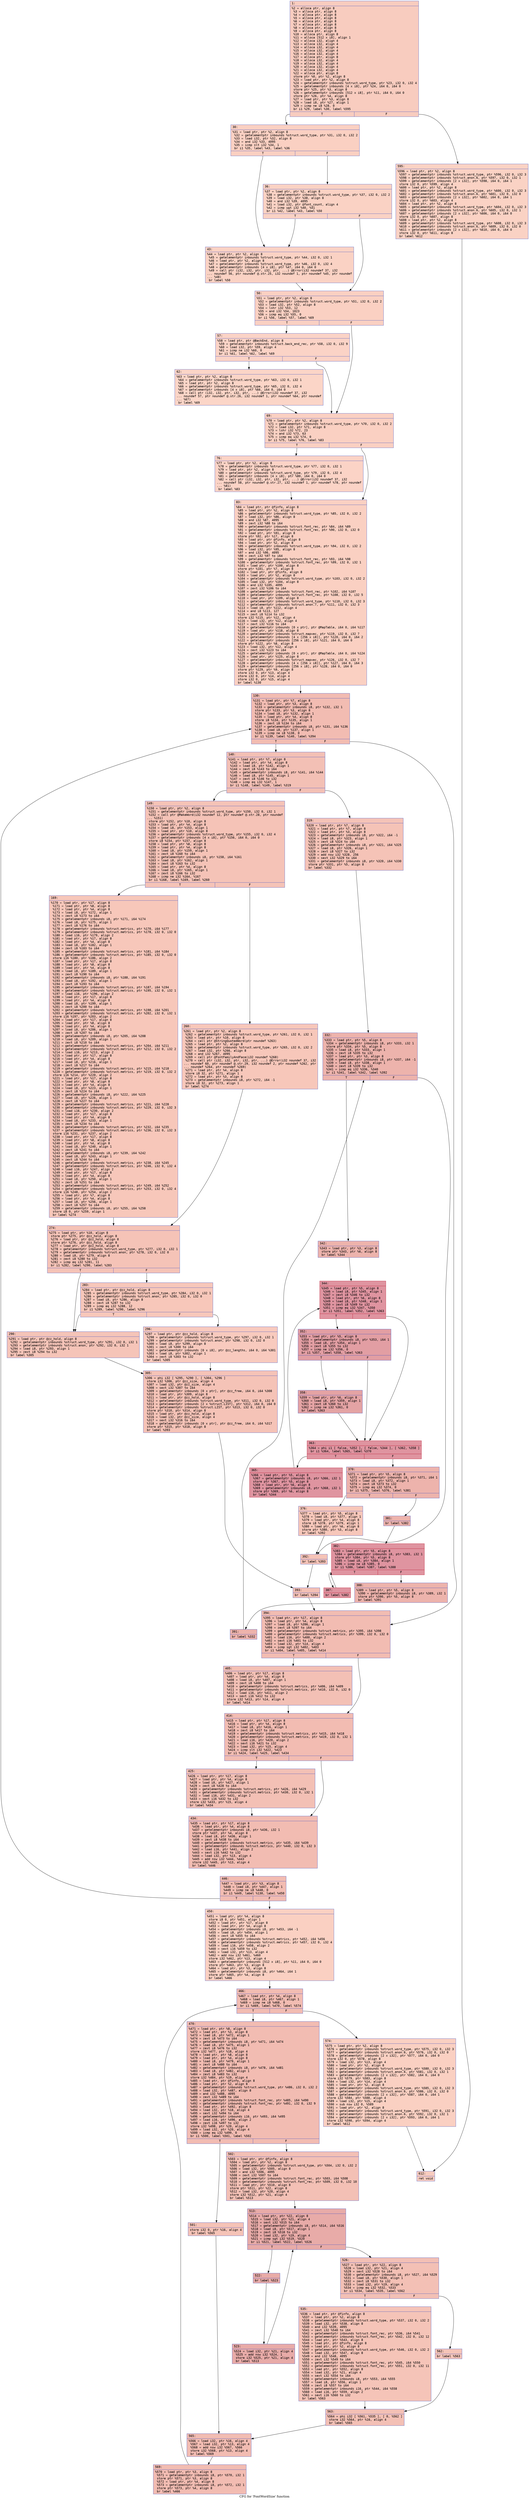 digraph "CFG for 'FontWordSize' function" {
	label="CFG for 'FontWordSize' function";

	Node0x60000051afd0 [shape=record,color="#3d50c3ff", style=filled, fillcolor="#f08b6e70" fontname="Courier",label="{1:\l|  %2 = alloca ptr, align 8\l  %3 = alloca ptr, align 8\l  %4 = alloca ptr, align 8\l  %5 = alloca ptr, align 8\l  %6 = alloca ptr, align 8\l  %7 = alloca ptr, align 8\l  %8 = alloca ptr, align 8\l  %9 = alloca ptr, align 8\l  %10 = alloca ptr, align 8\l  %11 = alloca [512 x i8], align 1\l  %12 = alloca i32, align 4\l  %13 = alloca i32, align 4\l  %14 = alloca i32, align 4\l  %15 = alloca i32, align 4\l  %16 = alloca i32, align 4\l  %17 = alloca ptr, align 8\l  %18 = alloca i32, align 4\l  %19 = alloca i32, align 4\l  %20 = alloca i32, align 4\l  %21 = alloca i32, align 4\l  %22 = alloca ptr, align 8\l  store ptr %0, ptr %2, align 8\l  %23 = load ptr, ptr %2, align 8\l  %24 = getelementptr inbounds %struct.word_type, ptr %23, i32 0, i32 4\l  %25 = getelementptr inbounds [4 x i8], ptr %24, i64 0, i64 0\l  store ptr %25, ptr %3, align 8\l  %26 = getelementptr inbounds [512 x i8], ptr %11, i64 0, i64 0\l  store ptr %26, ptr %4, align 8\l  %27 = load ptr, ptr %3, align 8\l  %28 = load i8, ptr %27, align 1\l  %29 = icmp ne i8 %28, 0\l  br i1 %29, label %30, label %595\l|{<s0>T|<s1>F}}"];
	Node0x60000051afd0:s0 -> Node0x60000051b8e0[tooltip="1 -> 30\nProbability 62.50%" ];
	Node0x60000051afd0:s1 -> Node0x600000514af0[tooltip="1 -> 595\nProbability 37.50%" ];
	Node0x60000051b8e0 [shape=record,color="#3d50c3ff", style=filled, fillcolor="#f3947570" fontname="Courier",label="{30:\l|  %31 = load ptr, ptr %2, align 8\l  %32 = getelementptr inbounds %struct.word_type, ptr %31, i32 0, i32 2\l  %33 = load i32, ptr %32, align 8\l  %34 = and i32 %33, 4095\l  %35 = icmp slt i32 %34, 1\l  br i1 %35, label %43, label %36\l|{<s0>T|<s1>F}}"];
	Node0x60000051b8e0:s0 -> Node0x60000051b980[tooltip="30 -> 43\nProbability 37.50%" ];
	Node0x60000051b8e0:s1 -> Node0x60000051b930[tooltip="30 -> 36\nProbability 62.50%" ];
	Node0x60000051b930 [shape=record,color="#3d50c3ff", style=filled, fillcolor="#f4987a70" fontname="Courier",label="{36:\l|  %37 = load ptr, ptr %2, align 8\l  %38 = getelementptr inbounds %struct.word_type, ptr %37, i32 0, i32 2\l  %39 = load i32, ptr %38, align 8\l  %40 = and i32 %39, 4095\l  %41 = load i32, ptr @font_count, align 4\l  %42 = icmp ugt i32 %40, %41\l  br i1 %42, label %43, label %50\l|{<s0>T|<s1>F}}"];
	Node0x60000051b930:s0 -> Node0x60000051b980[tooltip="36 -> 43\nProbability 50.00%" ];
	Node0x60000051b930:s1 -> Node0x60000051b9d0[tooltip="36 -> 50\nProbability 50.00%" ];
	Node0x60000051b980 [shape=record,color="#3d50c3ff", style=filled, fillcolor="#f4987a70" fontname="Courier",label="{43:\l|  %44 = load ptr, ptr %2, align 8\l  %45 = getelementptr inbounds %struct.word_type, ptr %44, i32 0, i32 1\l  %46 = load ptr, ptr %2, align 8\l  %47 = getelementptr inbounds %struct.word_type, ptr %46, i32 0, i32 4\l  %48 = getelementptr inbounds [4 x i8], ptr %47, i64 0, i64 0\l  %49 = call ptr (i32, i32, ptr, i32, ptr, ...) @Error(i32 noundef 37, i32\l... noundef 56, ptr noundef @.str.25, i32 noundef 1, ptr noundef %45, ptr noundef\l... %48)\l  br label %50\l}"];
	Node0x60000051b980 -> Node0x60000051b9d0[tooltip="43 -> 50\nProbability 100.00%" ];
	Node0x60000051b9d0 [shape=record,color="#3d50c3ff", style=filled, fillcolor="#f3947570" fontname="Courier",label="{50:\l|  %51 = load ptr, ptr %2, align 8\l  %52 = getelementptr inbounds %struct.word_type, ptr %51, i32 0, i32 2\l  %53 = load i32, ptr %52, align 8\l  %54 = lshr i32 %53, 12\l  %55 = and i32 %54, 1023\l  %56 = icmp eq i32 %55, 0\l  br i1 %56, label %57, label %69\l|{<s0>T|<s1>F}}"];
	Node0x60000051b9d0:s0 -> Node0x60000051ba20[tooltip="50 -> 57\nProbability 37.50%" ];
	Node0x60000051b9d0:s1 -> Node0x60000051bac0[tooltip="50 -> 69\nProbability 62.50%" ];
	Node0x60000051ba20 [shape=record,color="#3d50c3ff", style=filled, fillcolor="#f59c7d70" fontname="Courier",label="{57:\l|  %58 = load ptr, ptr @BackEnd, align 8\l  %59 = getelementptr inbounds %struct.back_end_rec, ptr %58, i32 0, i32 9\l  %60 = load i32, ptr %59, align 4\l  %61 = icmp ne i32 %60, 0\l  br i1 %61, label %62, label %69\l|{<s0>T|<s1>F}}"];
	Node0x60000051ba20:s0 -> Node0x60000051ba70[tooltip="57 -> 62\nProbability 62.50%" ];
	Node0x60000051ba20:s1 -> Node0x60000051bac0[tooltip="57 -> 69\nProbability 37.50%" ];
	Node0x60000051ba70 [shape=record,color="#3d50c3ff", style=filled, fillcolor="#f5a08170" fontname="Courier",label="{62:\l|  %63 = load ptr, ptr %2, align 8\l  %64 = getelementptr inbounds %struct.word_type, ptr %63, i32 0, i32 1\l  %65 = load ptr, ptr %2, align 8\l  %66 = getelementptr inbounds %struct.word_type, ptr %65, i32 0, i32 4\l  %67 = getelementptr inbounds [4 x i8], ptr %66, i64 0, i64 0\l  %68 = call ptr (i32, i32, ptr, i32, ptr, ...) @Error(i32 noundef 37, i32\l... noundef 57, ptr noundef @.str.26, i32 noundef 1, ptr noundef %64, ptr noundef\l... %67)\l  br label %69\l}"];
	Node0x60000051ba70 -> Node0x60000051bac0[tooltip="62 -> 69\nProbability 100.00%" ];
	Node0x60000051bac0 [shape=record,color="#3d50c3ff", style=filled, fillcolor="#f3947570" fontname="Courier",label="{69:\l|  %70 = load ptr, ptr %2, align 8\l  %71 = getelementptr inbounds %struct.word_type, ptr %70, i32 0, i32 2\l  %72 = load i32, ptr %71, align 8\l  %73 = lshr i32 %72, 23\l  %74 = and i32 %73, 63\l  %75 = icmp eq i32 %74, 0\l  br i1 %75, label %76, label %83\l|{<s0>T|<s1>F}}"];
	Node0x60000051bac0:s0 -> Node0x60000051bb10[tooltip="69 -> 76\nProbability 37.50%" ];
	Node0x60000051bac0:s1 -> Node0x60000051bb60[tooltip="69 -> 83\nProbability 62.50%" ];
	Node0x60000051bb10 [shape=record,color="#3d50c3ff", style=filled, fillcolor="#f59c7d70" fontname="Courier",label="{76:\l|  %77 = load ptr, ptr %2, align 8\l  %78 = getelementptr inbounds %struct.word_type, ptr %77, i32 0, i32 1\l  %79 = load ptr, ptr %2, align 8\l  %80 = getelementptr inbounds %struct.word_type, ptr %79, i32 0, i32 4\l  %81 = getelementptr inbounds [4 x i8], ptr %80, i64 0, i64 0\l  %82 = call ptr (i32, i32, ptr, i32, ptr, ...) @Error(i32 noundef 37, i32\l... noundef 58, ptr noundef @.str.27, i32 noundef 1, ptr noundef %78, ptr noundef\l... %81)\l  br label %83\l}"];
	Node0x60000051bb10 -> Node0x60000051bb60[tooltip="76 -> 83\nProbability 100.00%" ];
	Node0x60000051bb60 [shape=record,color="#3d50c3ff", style=filled, fillcolor="#f3947570" fontname="Courier",label="{83:\l|  %84 = load ptr, ptr @finfo, align 8\l  %85 = load ptr, ptr %2, align 8\l  %86 = getelementptr inbounds %struct.word_type, ptr %85, i32 0, i32 2\l  %87 = load i32, ptr %86, align 8\l  %88 = and i32 %87, 4095\l  %89 = zext i32 %88 to i64\l  %90 = getelementptr inbounds %struct.font_rec, ptr %84, i64 %89\l  %91 = getelementptr inbounds %struct.font_rec, ptr %90, i32 0, i32 0\l  %92 = load ptr, ptr %91, align 8\l  store ptr %92, ptr %17, align 8\l  %93 = load ptr, ptr @finfo, align 8\l  %94 = load ptr, ptr %2, align 8\l  %95 = getelementptr inbounds %struct.word_type, ptr %94, i32 0, i32 2\l  %96 = load i32, ptr %95, align 8\l  %97 = and i32 %96, 4095\l  %98 = zext i32 %97 to i64\l  %99 = getelementptr inbounds %struct.font_rec, ptr %93, i64 %98\l  %100 = getelementptr inbounds %struct.font_rec, ptr %99, i32 0, i32 1\l  %101 = load ptr, ptr %100, align 8\l  store ptr %101, ptr %7, align 8\l  %102 = load ptr, ptr @finfo, align 8\l  %103 = load ptr, ptr %2, align 8\l  %104 = getelementptr inbounds %struct.word_type, ptr %103, i32 0, i32 2\l  %105 = load i32, ptr %104, align 8\l  %106 = and i32 %105, 4095\l  %107 = zext i32 %106 to i64\l  %108 = getelementptr inbounds %struct.font_rec, ptr %102, i64 %107\l  %109 = getelementptr inbounds %struct.font_rec, ptr %108, i32 0, i32 5\l  %110 = load ptr, ptr %109, align 8\l  %111 = getelementptr inbounds %struct.word_type, ptr %110, i32 0, i32 3\l  %112 = getelementptr inbounds %struct.anon.7, ptr %111, i32 0, i32 3\l  %113 = load i8, ptr %112, align 4\l  %114 = and i8 %113, 127\l  %115 = zext i8 %114 to i32\l  store i32 %115, ptr %12, align 4\l  %116 = load i32, ptr %12, align 4\l  %117 = zext i32 %116 to i64\l  %118 = getelementptr inbounds [0 x ptr], ptr @MapTable, i64 0, i64 %117\l  %119 = load ptr, ptr %118, align 8\l  %120 = getelementptr inbounds %struct.mapvec, ptr %119, i32 0, i32 7\l  %121 = getelementptr inbounds [4 x [256 x i8]], ptr %120, i64 0, i64 2\l  %122 = getelementptr inbounds [256 x i8], ptr %121, i64 0, i64 0\l  store ptr %122, ptr %8, align 8\l  %123 = load i32, ptr %12, align 4\l  %124 = zext i32 %123 to i64\l  %125 = getelementptr inbounds [0 x ptr], ptr @MapTable, i64 0, i64 %124\l  %126 = load ptr, ptr %125, align 8\l  %127 = getelementptr inbounds %struct.mapvec, ptr %126, i32 0, i32 7\l  %128 = getelementptr inbounds [4 x [256 x i8]], ptr %127, i64 0, i64 3\l  %129 = getelementptr inbounds [256 x i8], ptr %128, i64 0, i64 0\l  store ptr %129, ptr %9, align 8\l  store i32 0, ptr %13, align 4\l  store i32 0, ptr %14, align 4\l  store i32 0, ptr %15, align 4\l  br label %130\l}"];
	Node0x60000051bb60 -> Node0x60000051bbb0[tooltip="83 -> 130\nProbability 100.00%" ];
	Node0x60000051bbb0 [shape=record,color="#3d50c3ff", style=filled, fillcolor="#e1675170" fontname="Courier",label="{130:\l|  %131 = load ptr, ptr %7, align 8\l  %132 = load ptr, ptr %3, align 8\l  %133 = getelementptr inbounds i8, ptr %132, i32 1\l  store ptr %133, ptr %3, align 8\l  %134 = load i8, ptr %132, align 1\l  %135 = load ptr, ptr %4, align 8\l  store i8 %134, ptr %135, align 1\l  %136 = zext i8 %134 to i64\l  %137 = getelementptr inbounds i8, ptr %131, i64 %136\l  %138 = load i8, ptr %137, align 1\l  %139 = icmp ne i8 %138, 0\l  br i1 %139, label %140, label %394\l|{<s0>T|<s1>F}}"];
	Node0x60000051bbb0:s0 -> Node0x60000051bc00[tooltip="130 -> 140\nProbability 62.50%" ];
	Node0x60000051bbb0:s1 -> Node0x600000514460[tooltip="130 -> 394\nProbability 37.50%" ];
	Node0x60000051bc00 [shape=record,color="#3d50c3ff", style=filled, fillcolor="#e5705870" fontname="Courier",label="{140:\l|  %141 = load ptr, ptr %7, align 8\l  %142 = load ptr, ptr %4, align 8\l  %143 = load i8, ptr %142, align 1\l  %144 = zext i8 %143 to i64\l  %145 = getelementptr inbounds i8, ptr %141, i64 %144\l  %146 = load i8, ptr %145, align 1\l  %147 = zext i8 %146 to i32\l  %148 = icmp eq i32 %147, 1\l  br i1 %148, label %149, label %319\l|{<s0>T|<s1>F}}"];
	Node0x60000051bc00:s0 -> Node0x60000051bc50[tooltip="140 -> 149\nProbability 50.00%" ];
	Node0x60000051bc00:s1 -> Node0x60000051bed0[tooltip="140 -> 319\nProbability 50.00%" ];
	Node0x60000051bc50 [shape=record,color="#3d50c3ff", style=filled, fillcolor="#e8765c70" fontname="Courier",label="{149:\l|  %150 = load ptr, ptr %2, align 8\l  %151 = getelementptr inbounds %struct.word_type, ptr %150, i32 0, i32 1\l  %152 = call ptr @MakeWord(i32 noundef 12, ptr noundef @.str.28, ptr noundef\l... %151)\l  store ptr %152, ptr %10, align 8\l  %153 = load ptr, ptr %4, align 8\l  %154 = load i8, ptr %153, align 1\l  %155 = load ptr, ptr %10, align 8\l  %156 = getelementptr inbounds %struct.word_type, ptr %155, i32 0, i32 4\l  %157 = getelementptr inbounds [4 x i8], ptr %156, i64 0, i64 0\l  store i8 %154, ptr %157, align 8\l  %158 = load ptr, ptr %8, align 8\l  %159 = load ptr, ptr %4, align 8\l  %160 = load i8, ptr %159, align 1\l  %161 = zext i8 %160 to i64\l  %162 = getelementptr inbounds i8, ptr %158, i64 %161\l  %163 = load i8, ptr %162, align 1\l  %164 = zext i8 %163 to i32\l  %165 = load ptr, ptr %4, align 8\l  %166 = load i8, ptr %165, align 1\l  %167 = zext i8 %166 to i32\l  %168 = icmp ne i32 %164, %167\l  br i1 %168, label %169, label %260\l|{<s0>T|<s1>F}}"];
	Node0x60000051bc50:s0 -> Node0x60000051bca0[tooltip="149 -> 169\nProbability 50.00%" ];
	Node0x60000051bc50:s1 -> Node0x60000051bcf0[tooltip="149 -> 260\nProbability 50.00%" ];
	Node0x60000051bca0 [shape=record,color="#3d50c3ff", style=filled, fillcolor="#ec7f6370" fontname="Courier",label="{169:\l|  %170 = load ptr, ptr %17, align 8\l  %171 = load ptr, ptr %8, align 8\l  %172 = load ptr, ptr %4, align 8\l  %173 = load i8, ptr %172, align 1\l  %174 = zext i8 %173 to i64\l  %175 = getelementptr inbounds i8, ptr %171, i64 %174\l  %176 = load i8, ptr %175, align 1\l  %177 = zext i8 %176 to i64\l  %178 = getelementptr inbounds %struct.metrics, ptr %170, i64 %177\l  %179 = getelementptr inbounds %struct.metrics, ptr %178, i32 0, i32 0\l  %180 = load i16, ptr %179, align 2\l  %181 = load ptr, ptr %17, align 8\l  %182 = load ptr, ptr %4, align 8\l  %183 = load i8, ptr %182, align 1\l  %184 = zext i8 %183 to i64\l  %185 = getelementptr inbounds %struct.metrics, ptr %181, i64 %184\l  %186 = getelementptr inbounds %struct.metrics, ptr %185, i32 0, i32 0\l  store i16 %180, ptr %186, align 2\l  %187 = load ptr, ptr %17, align 8\l  %188 = load ptr, ptr %8, align 8\l  %189 = load ptr, ptr %4, align 8\l  %190 = load i8, ptr %189, align 1\l  %191 = zext i8 %190 to i64\l  %192 = getelementptr inbounds i8, ptr %188, i64 %191\l  %193 = load i8, ptr %192, align 1\l  %194 = zext i8 %193 to i64\l  %195 = getelementptr inbounds %struct.metrics, ptr %187, i64 %194\l  %196 = getelementptr inbounds %struct.metrics, ptr %195, i32 0, i32 1\l  %197 = load i16, ptr %196, align 2\l  %198 = load ptr, ptr %17, align 8\l  %199 = load ptr, ptr %4, align 8\l  %200 = load i8, ptr %199, align 1\l  %201 = zext i8 %200 to i64\l  %202 = getelementptr inbounds %struct.metrics, ptr %198, i64 %201\l  %203 = getelementptr inbounds %struct.metrics, ptr %202, i32 0, i32 1\l  store i16 %197, ptr %203, align 2\l  %204 = load ptr, ptr %17, align 8\l  %205 = load ptr, ptr %8, align 8\l  %206 = load ptr, ptr %4, align 8\l  %207 = load i8, ptr %206, align 1\l  %208 = zext i8 %207 to i64\l  %209 = getelementptr inbounds i8, ptr %205, i64 %208\l  %210 = load i8, ptr %209, align 1\l  %211 = zext i8 %210 to i64\l  %212 = getelementptr inbounds %struct.metrics, ptr %204, i64 %211\l  %213 = getelementptr inbounds %struct.metrics, ptr %212, i32 0, i32 2\l  %214 = load i16, ptr %213, align 2\l  %215 = load ptr, ptr %17, align 8\l  %216 = load ptr, ptr %4, align 8\l  %217 = load i8, ptr %216, align 1\l  %218 = zext i8 %217 to i64\l  %219 = getelementptr inbounds %struct.metrics, ptr %215, i64 %218\l  %220 = getelementptr inbounds %struct.metrics, ptr %219, i32 0, i32 2\l  store i16 %214, ptr %220, align 2\l  %221 = load ptr, ptr %17, align 8\l  %222 = load ptr, ptr %8, align 8\l  %223 = load ptr, ptr %4, align 8\l  %224 = load i8, ptr %223, align 1\l  %225 = zext i8 %224 to i64\l  %226 = getelementptr inbounds i8, ptr %222, i64 %225\l  %227 = load i8, ptr %226, align 1\l  %228 = zext i8 %227 to i64\l  %229 = getelementptr inbounds %struct.metrics, ptr %221, i64 %228\l  %230 = getelementptr inbounds %struct.metrics, ptr %229, i32 0, i32 3\l  %231 = load i16, ptr %230, align 2\l  %232 = load ptr, ptr %17, align 8\l  %233 = load ptr, ptr %4, align 8\l  %234 = load i8, ptr %233, align 1\l  %235 = zext i8 %234 to i64\l  %236 = getelementptr inbounds %struct.metrics, ptr %232, i64 %235\l  %237 = getelementptr inbounds %struct.metrics, ptr %236, i32 0, i32 3\l  store i16 %231, ptr %237, align 2\l  %238 = load ptr, ptr %17, align 8\l  %239 = load ptr, ptr %8, align 8\l  %240 = load ptr, ptr %4, align 8\l  %241 = load i8, ptr %240, align 1\l  %242 = zext i8 %241 to i64\l  %243 = getelementptr inbounds i8, ptr %239, i64 %242\l  %244 = load i8, ptr %243, align 1\l  %245 = zext i8 %244 to i64\l  %246 = getelementptr inbounds %struct.metrics, ptr %238, i64 %245\l  %247 = getelementptr inbounds %struct.metrics, ptr %246, i32 0, i32 4\l  %248 = load i16, ptr %247, align 2\l  %249 = load ptr, ptr %17, align 8\l  %250 = load ptr, ptr %4, align 8\l  %251 = load i8, ptr %250, align 1\l  %252 = zext i8 %251 to i64\l  %253 = getelementptr inbounds %struct.metrics, ptr %249, i64 %252\l  %254 = getelementptr inbounds %struct.metrics, ptr %253, i32 0, i32 4\l  store i16 %248, ptr %254, align 2\l  %255 = load ptr, ptr %7, align 8\l  %256 = load ptr, ptr %4, align 8\l  %257 = load i8, ptr %256, align 1\l  %258 = zext i8 %257 to i64\l  %259 = getelementptr inbounds i8, ptr %255, i64 %258\l  store i8 0, ptr %259, align 1\l  br label %274\l}"];
	Node0x60000051bca0 -> Node0x60000051bd40[tooltip="169 -> 274\nProbability 100.00%" ];
	Node0x60000051bcf0 [shape=record,color="#3d50c3ff", style=filled, fillcolor="#ec7f6370" fontname="Courier",label="{260:\l|  %261 = load ptr, ptr %2, align 8\l  %262 = getelementptr inbounds %struct.word_type, ptr %261, i32 0, i32 1\l  %263 = load ptr, ptr %10, align 8\l  %264 = call ptr @StringQuotedWord(ptr noundef %263)\l  %265 = load ptr, ptr %2, align 8\l  %266 = getelementptr inbounds %struct.word_type, ptr %265, i32 0, i32 2\l  %267 = load i32, ptr %266, align 8\l  %268 = and i32 %267, 4095\l  %269 = call ptr @FontFamilyAndFace(i32 noundef %268)\l  %270 = call ptr (i32, i32, ptr, i32, ptr, ...) @Error(i32 noundef 37, i32\l... noundef 60, ptr noundef @.str.29, i32 noundef 2, ptr noundef %262, ptr\l... noundef %264, ptr noundef %269)\l  %271 = load ptr, ptr %4, align 8\l  store i8 32, ptr %271, align 1\l  %272 = load ptr, ptr %3, align 8\l  %273 = getelementptr inbounds i8, ptr %272, i64 -1\l  store i8 32, ptr %273, align 1\l  br label %274\l}"];
	Node0x60000051bcf0 -> Node0x60000051bd40[tooltip="260 -> 274\nProbability 100.00%" ];
	Node0x60000051bd40 [shape=record,color="#3d50c3ff", style=filled, fillcolor="#e8765c70" fontname="Courier",label="{274:\l|  %275 = load ptr, ptr %10, align 8\l  store ptr %275, ptr @zz_hold, align 8\l  %276 = load ptr, ptr @zz_hold, align 8\l  store ptr %276, ptr @zz_hold, align 8\l  %277 = load ptr, ptr @zz_hold, align 8\l  %278 = getelementptr inbounds %struct.word_type, ptr %277, i32 0, i32 1\l  %279 = getelementptr inbounds %struct.anon, ptr %278, i32 0, i32 0\l  %280 = load i8, ptr %279, align 8\l  %281 = zext i8 %280 to i32\l  %282 = icmp eq i32 %281, 11\l  br i1 %282, label %290, label %283\l|{<s0>T|<s1>F}}"];
	Node0x60000051bd40:s0 -> Node0x60000051bde0[tooltip="274 -> 290\nProbability 50.00%" ];
	Node0x60000051bd40:s1 -> Node0x60000051bd90[tooltip="274 -> 283\nProbability 50.00%" ];
	Node0x60000051bd90 [shape=record,color="#3d50c3ff", style=filled, fillcolor="#ec7f6370" fontname="Courier",label="{283:\l|  %284 = load ptr, ptr @zz_hold, align 8\l  %285 = getelementptr inbounds %struct.word_type, ptr %284, i32 0, i32 1\l  %286 = getelementptr inbounds %struct.anon, ptr %285, i32 0, i32 0\l  %287 = load i8, ptr %286, align 8\l  %288 = zext i8 %287 to i32\l  %289 = icmp eq i32 %288, 12\l  br i1 %289, label %290, label %296\l|{<s0>T|<s1>F}}"];
	Node0x60000051bd90:s0 -> Node0x60000051bde0[tooltip="283 -> 290\nProbability 50.00%" ];
	Node0x60000051bd90:s1 -> Node0x60000051be30[tooltip="283 -> 296\nProbability 50.00%" ];
	Node0x60000051bde0 [shape=record,color="#3d50c3ff", style=filled, fillcolor="#e97a5f70" fontname="Courier",label="{290:\l|  %291 = load ptr, ptr @zz_hold, align 8\l  %292 = getelementptr inbounds %struct.word_type, ptr %291, i32 0, i32 1\l  %293 = getelementptr inbounds %struct.anon, ptr %292, i32 0, i32 1\l  %294 = load i8, ptr %293, align 1\l  %295 = zext i8 %294 to i32\l  br label %305\l}"];
	Node0x60000051bde0 -> Node0x60000051be80[tooltip="290 -> 305\nProbability 100.00%" ];
	Node0x60000051be30 [shape=record,color="#3d50c3ff", style=filled, fillcolor="#ef886b70" fontname="Courier",label="{296:\l|  %297 = load ptr, ptr @zz_hold, align 8\l  %298 = getelementptr inbounds %struct.word_type, ptr %297, i32 0, i32 1\l  %299 = getelementptr inbounds %struct.anon, ptr %298, i32 0, i32 0\l  %300 = load i8, ptr %299, align 8\l  %301 = zext i8 %300 to i64\l  %302 = getelementptr inbounds [0 x i8], ptr @zz_lengths, i64 0, i64 %301\l  %303 = load i8, ptr %302, align 1\l  %304 = zext i8 %303 to i32\l  br label %305\l}"];
	Node0x60000051be30 -> Node0x60000051be80[tooltip="296 -> 305\nProbability 100.00%" ];
	Node0x60000051be80 [shape=record,color="#3d50c3ff", style=filled, fillcolor="#e8765c70" fontname="Courier",label="{305:\l|  %306 = phi i32 [ %295, %290 ], [ %304, %296 ]\l  store i32 %306, ptr @zz_size, align 4\l  %307 = load i32, ptr @zz_size, align 4\l  %308 = sext i32 %307 to i64\l  %309 = getelementptr inbounds [0 x ptr], ptr @zz_free, i64 0, i64 %308\l  %310 = load ptr, ptr %309, align 8\l  %311 = load ptr, ptr @zz_hold, align 8\l  %312 = getelementptr inbounds %struct.word_type, ptr %311, i32 0, i32 0\l  %313 = getelementptr inbounds [2 x %struct.LIST], ptr %312, i64 0, i64 0\l  %314 = getelementptr inbounds %struct.LIST, ptr %313, i32 0, i32 0\l  store ptr %310, ptr %314, align 8\l  %315 = load ptr, ptr @zz_hold, align 8\l  %316 = load i32, ptr @zz_size, align 4\l  %317 = sext i32 %316 to i64\l  %318 = getelementptr inbounds [0 x ptr], ptr @zz_free, i64 0, i64 %317\l  store ptr %315, ptr %318, align 8\l  br label %393\l}"];
	Node0x60000051be80 -> Node0x600000514410[tooltip="305 -> 393\nProbability 100.00%" ];
	Node0x60000051bed0 [shape=record,color="#3d50c3ff", style=filled, fillcolor="#e8765c70" fontname="Courier",label="{319:\l|  %320 = load ptr, ptr %7, align 8\l  %321 = load ptr, ptr %7, align 8\l  %322 = load ptr, ptr %3, align 8\l  %323 = getelementptr inbounds i8, ptr %322, i64 -1\l  %324 = load i8, ptr %323, align 1\l  %325 = zext i8 %324 to i64\l  %326 = getelementptr inbounds i8, ptr %321, i64 %325\l  %327 = load i8, ptr %326, align 1\l  %328 = zext i8 %327 to i32\l  %329 = add nsw i32 %328, 256\l  %330 = sext i32 %329 to i64\l  %331 = getelementptr inbounds i8, ptr %320, i64 %330\l  store ptr %331, ptr %5, align 8\l  br label %332\l}"];
	Node0x60000051bed0 -> Node0x60000051bf20[tooltip="319 -> 332\nProbability 100.00%" ];
	Node0x60000051bf20 [shape=record,color="#3d50c3ff", style=filled, fillcolor="#d6524470" fontname="Courier",label="{332:\l|  %333 = load ptr, ptr %5, align 8\l  %334 = getelementptr inbounds i8, ptr %333, i32 1\l  store ptr %334, ptr %5, align 8\l  %335 = load i8, ptr %333, align 1\l  %336 = zext i8 %335 to i32\l  %337 = load ptr, ptr %3, align 8\l  %338 = getelementptr inbounds i8, ptr %337, i64 -1\l  %339 = load i8, ptr %338, align 1\l  %340 = zext i8 %339 to i32\l  %341 = icmp eq i32 %336, %340\l  br i1 %341, label %342, label %392\l|{<s0>T|<s1>F}}"];
	Node0x60000051bf20:s0 -> Node0x60000051bf70[tooltip="332 -> 342\nProbability 96.88%" ];
	Node0x60000051bf20:s1 -> Node0x6000005143c0[tooltip="332 -> 392\nProbability 3.12%" ];
	Node0x60000051bf70 [shape=record,color="#3d50c3ff", style=filled, fillcolor="#d6524470" fontname="Courier",label="{342:\l|  %343 = load ptr, ptr %3, align 8\l  store ptr %343, ptr %6, align 8\l  br label %344\l}"];
	Node0x60000051bf70 -> Node0x600000514000[tooltip="342 -> 344\nProbability 100.00%" ];
	Node0x600000514000 [shape=record,color="#b70d28ff", style=filled, fillcolor="#b70d2870" fontname="Courier",label="{344:\l|  %345 = load ptr, ptr %5, align 8\l  %346 = load i8, ptr %345, align 1\l  %347 = zext i8 %346 to i32\l  %348 = load ptr, ptr %6, align 8\l  %349 = load i8, ptr %348, align 1\l  %350 = zext i8 %349 to i32\l  %351 = icmp eq i32 %347, %350\l  br i1 %351, label %352, label %363\l|{<s0>T|<s1>F}}"];
	Node0x600000514000:s0 -> Node0x600000514050[tooltip="344 -> 352\nProbability 50.00%" ];
	Node0x600000514000:s1 -> Node0x6000005140f0[tooltip="344 -> 363\nProbability 50.00%" ];
	Node0x600000514050 [shape=record,color="#3d50c3ff", style=filled, fillcolor="#be242e70" fontname="Courier",label="{352:\l|  %353 = load ptr, ptr %5, align 8\l  %354 = getelementptr inbounds i8, ptr %353, i64 1\l  %355 = load i8, ptr %354, align 1\l  %356 = zext i8 %355 to i32\l  %357 = icmp ne i32 %356, 0\l  br i1 %357, label %358, label %363\l|{<s0>T|<s1>F}}"];
	Node0x600000514050:s0 -> Node0x6000005140a0[tooltip="352 -> 358\nProbability 62.50%" ];
	Node0x600000514050:s1 -> Node0x6000005140f0[tooltip="352 -> 363\nProbability 37.50%" ];
	Node0x6000005140a0 [shape=record,color="#3d50c3ff", style=filled, fillcolor="#c32e3170" fontname="Courier",label="{358:\l|  %359 = load ptr, ptr %6, align 8\l  %360 = load i8, ptr %359, align 1\l  %361 = zext i8 %360 to i32\l  %362 = icmp ne i32 %361, 0\l  br label %363\l}"];
	Node0x6000005140a0 -> Node0x6000005140f0[tooltip="358 -> 363\nProbability 100.00%" ];
	Node0x6000005140f0 [shape=record,color="#b70d28ff", style=filled, fillcolor="#b70d2870" fontname="Courier",label="{363:\l|  %364 = phi i1 [ false, %352 ], [ false, %344 ], [ %362, %358 ]\l  br i1 %364, label %365, label %370\l|{<s0>T|<s1>F}}"];
	Node0x6000005140f0:s0 -> Node0x600000514140[tooltip="363 -> 365\nProbability 96.88%" ];
	Node0x6000005140f0:s1 -> Node0x600000514190[tooltip="363 -> 370\nProbability 3.12%" ];
	Node0x600000514140 [shape=record,color="#b70d28ff", style=filled, fillcolor="#b70d2870" fontname="Courier",label="{365:\l|  %366 = load ptr, ptr %5, align 8\l  %367 = getelementptr inbounds i8, ptr %366, i32 1\l  store ptr %367, ptr %5, align 8\l  %368 = load ptr, ptr %6, align 8\l  %369 = getelementptr inbounds i8, ptr %368, i32 1\l  store ptr %369, ptr %6, align 8\l  br label %344\l}"];
	Node0x600000514140 -> Node0x600000514000[tooltip="365 -> 344\nProbability 100.00%" ];
	Node0x600000514190 [shape=record,color="#3d50c3ff", style=filled, fillcolor="#d6524470" fontname="Courier",label="{370:\l|  %371 = load ptr, ptr %5, align 8\l  %372 = getelementptr inbounds i8, ptr %371, i64 1\l  %373 = load i8, ptr %372, align 1\l  %374 = zext i8 %373 to i32\l  %375 = icmp eq i32 %374, 0\l  br i1 %375, label %376, label %381\l|{<s0>T|<s1>F}}"];
	Node0x600000514190:s0 -> Node0x6000005141e0[tooltip="370 -> 376\nProbability 3.12%" ];
	Node0x600000514190:s1 -> Node0x600000514230[tooltip="370 -> 381\nProbability 96.88%" ];
	Node0x6000005141e0 [shape=record,color="#3d50c3ff", style=filled, fillcolor="#ec7f6370" fontname="Courier",label="{376:\l|  %377 = load ptr, ptr %5, align 8\l  %378 = load i8, ptr %377, align 1\l  %379 = load ptr, ptr %4, align 8\l  store i8 %378, ptr %379, align 1\l  %380 = load ptr, ptr %6, align 8\l  store ptr %380, ptr %3, align 8\l  br label %392\l}"];
	Node0x6000005141e0 -> Node0x6000005143c0[tooltip="376 -> 392\nProbability 100.00%" ];
	Node0x600000514230 [shape=record,color="#3d50c3ff", style=filled, fillcolor="#d6524470" fontname="Courier",label="{381:\l|  br label %382\l}"];
	Node0x600000514230 -> Node0x600000514280[tooltip="381 -> 382\nProbability 100.00%" ];
	Node0x600000514280 [shape=record,color="#b70d28ff", style=filled, fillcolor="#b70d2870" fontname="Courier",label="{382:\l|  %383 = load ptr, ptr %5, align 8\l  %384 = getelementptr inbounds i8, ptr %383, i32 1\l  store ptr %384, ptr %5, align 8\l  %385 = load i8, ptr %384, align 1\l  %386 = icmp ne i8 %385, 0\l  br i1 %386, label %387, label %388\l|{<s0>T|<s1>F}}"];
	Node0x600000514280:s0 -> Node0x6000005142d0[tooltip="382 -> 387\nProbability 96.88%" ];
	Node0x600000514280:s1 -> Node0x600000514320[tooltip="382 -> 388\nProbability 3.12%" ];
	Node0x6000005142d0 [shape=record,color="#b70d28ff", style=filled, fillcolor="#b70d2870" fontname="Courier",label="{387:\l|  br label %382\l}"];
	Node0x6000005142d0 -> Node0x600000514280[tooltip="387 -> 382\nProbability 100.00%" ];
	Node0x600000514320 [shape=record,color="#3d50c3ff", style=filled, fillcolor="#d6524470" fontname="Courier",label="{388:\l|  %389 = load ptr, ptr %5, align 8\l  %390 = getelementptr inbounds i8, ptr %389, i32 1\l  store ptr %390, ptr %5, align 8\l  br label %391\l}"];
	Node0x600000514320 -> Node0x600000514370[tooltip="388 -> 391\nProbability 100.00%" ];
	Node0x600000514370 [shape=record,color="#3d50c3ff", style=filled, fillcolor="#d6524470" fontname="Courier",label="{391:\l|  br label %332\l}"];
	Node0x600000514370 -> Node0x60000051bf20[tooltip="391 -> 332\nProbability 100.00%" ];
	Node0x6000005143c0 [shape=record,color="#3d50c3ff", style=filled, fillcolor="#e8765c70" fontname="Courier",label="{392:\l|  br label %393\l}"];
	Node0x6000005143c0 -> Node0x600000514410[tooltip="392 -> 393\nProbability 100.00%" ];
	Node0x600000514410 [shape=record,color="#3d50c3ff", style=filled, fillcolor="#e5705870" fontname="Courier",label="{393:\l|  br label %394\l}"];
	Node0x600000514410 -> Node0x600000514460[tooltip="393 -> 394\nProbability 100.00%" ];
	Node0x600000514460 [shape=record,color="#3d50c3ff", style=filled, fillcolor="#e1675170" fontname="Courier",label="{394:\l|  %395 = load ptr, ptr %17, align 8\l  %396 = load ptr, ptr %4, align 8\l  %397 = load i8, ptr %396, align 1\l  %398 = zext i8 %397 to i64\l  %399 = getelementptr inbounds %struct.metrics, ptr %395, i64 %398\l  %400 = getelementptr inbounds %struct.metrics, ptr %399, i32 0, i32 0\l  %401 = load i16, ptr %400, align 2\l  %402 = sext i16 %401 to i32\l  %403 = load i32, ptr %14, align 4\l  %404 = icmp sgt i32 %402, %403\l  br i1 %404, label %405, label %414\l|{<s0>T|<s1>F}}"];
	Node0x600000514460:s0 -> Node0x6000005144b0[tooltip="394 -> 405\nProbability 50.00%" ];
	Node0x600000514460:s1 -> Node0x600000514500[tooltip="394 -> 414\nProbability 50.00%" ];
	Node0x6000005144b0 [shape=record,color="#3d50c3ff", style=filled, fillcolor="#e5705870" fontname="Courier",label="{405:\l|  %406 = load ptr, ptr %17, align 8\l  %407 = load ptr, ptr %4, align 8\l  %408 = load i8, ptr %407, align 1\l  %409 = zext i8 %408 to i64\l  %410 = getelementptr inbounds %struct.metrics, ptr %406, i64 %409\l  %411 = getelementptr inbounds %struct.metrics, ptr %410, i32 0, i32 0\l  %412 = load i16, ptr %411, align 2\l  %413 = sext i16 %412 to i32\l  store i32 %413, ptr %14, align 4\l  br label %414\l}"];
	Node0x6000005144b0 -> Node0x600000514500[tooltip="405 -> 414\nProbability 100.00%" ];
	Node0x600000514500 [shape=record,color="#3d50c3ff", style=filled, fillcolor="#e1675170" fontname="Courier",label="{414:\l|  %415 = load ptr, ptr %17, align 8\l  %416 = load ptr, ptr %4, align 8\l  %417 = load i8, ptr %416, align 1\l  %418 = zext i8 %417 to i64\l  %419 = getelementptr inbounds %struct.metrics, ptr %415, i64 %418\l  %420 = getelementptr inbounds %struct.metrics, ptr %419, i32 0, i32 1\l  %421 = load i16, ptr %420, align 2\l  %422 = sext i16 %421 to i32\l  %423 = load i32, ptr %15, align 4\l  %424 = icmp slt i32 %422, %423\l  br i1 %424, label %425, label %434\l|{<s0>T|<s1>F}}"];
	Node0x600000514500:s0 -> Node0x600000514550[tooltip="414 -> 425\nProbability 50.00%" ];
	Node0x600000514500:s1 -> Node0x6000005145a0[tooltip="414 -> 434\nProbability 50.00%" ];
	Node0x600000514550 [shape=record,color="#3d50c3ff", style=filled, fillcolor="#e5705870" fontname="Courier",label="{425:\l|  %426 = load ptr, ptr %17, align 8\l  %427 = load ptr, ptr %4, align 8\l  %428 = load i8, ptr %427, align 1\l  %429 = zext i8 %428 to i64\l  %430 = getelementptr inbounds %struct.metrics, ptr %426, i64 %429\l  %431 = getelementptr inbounds %struct.metrics, ptr %430, i32 0, i32 1\l  %432 = load i16, ptr %431, align 2\l  %433 = sext i16 %432 to i32\l  store i32 %433, ptr %15, align 4\l  br label %434\l}"];
	Node0x600000514550 -> Node0x6000005145a0[tooltip="425 -> 434\nProbability 100.00%" ];
	Node0x6000005145a0 [shape=record,color="#3d50c3ff", style=filled, fillcolor="#e1675170" fontname="Courier",label="{434:\l|  %435 = load ptr, ptr %17, align 8\l  %436 = load ptr, ptr %4, align 8\l  %437 = getelementptr inbounds i8, ptr %436, i32 1\l  store ptr %437, ptr %4, align 8\l  %438 = load i8, ptr %436, align 1\l  %439 = zext i8 %438 to i64\l  %440 = getelementptr inbounds %struct.metrics, ptr %435, i64 %439\l  %441 = getelementptr inbounds %struct.metrics, ptr %440, i32 0, i32 3\l  %442 = load i16, ptr %441, align 2\l  %443 = sext i16 %442 to i32\l  %444 = load i32, ptr %13, align 4\l  %445 = add nsw i32 %444, %443\l  store i32 %445, ptr %13, align 4\l  br label %446\l}"];
	Node0x6000005145a0 -> Node0x6000005145f0[tooltip="434 -> 446\nProbability 100.00%" ];
	Node0x6000005145f0 [shape=record,color="#3d50c3ff", style=filled, fillcolor="#e1675170" fontname="Courier",label="{446:\l|  %447 = load ptr, ptr %3, align 8\l  %448 = load i8, ptr %447, align 1\l  %449 = icmp ne i8 %448, 0\l  br i1 %449, label %130, label %450\l|{<s0>T|<s1>F}}"];
	Node0x6000005145f0:s0 -> Node0x60000051bbb0[tooltip="446 -> 130\nProbability 96.88%" ];
	Node0x6000005145f0:s1 -> Node0x600000514640[tooltip="446 -> 450\nProbability 3.12%" ];
	Node0x600000514640 [shape=record,color="#3d50c3ff", style=filled, fillcolor="#f3947570" fontname="Courier",label="{450:\l|  %451 = load ptr, ptr %4, align 8\l  store i8 0, ptr %451, align 1\l  %452 = load ptr, ptr %17, align 8\l  %453 = load ptr, ptr %4, align 8\l  %454 = getelementptr inbounds i8, ptr %453, i64 -1\l  %455 = load i8, ptr %454, align 1\l  %456 = zext i8 %455 to i64\l  %457 = getelementptr inbounds %struct.metrics, ptr %452, i64 %456\l  %458 = getelementptr inbounds %struct.metrics, ptr %457, i32 0, i32 4\l  %459 = load i16, ptr %458, align 2\l  %460 = sext i16 %459 to i32\l  %461 = load i32, ptr %13, align 4\l  %462 = add nsw i32 %461, %460\l  store i32 %462, ptr %13, align 4\l  %463 = getelementptr inbounds [512 x i8], ptr %11, i64 0, i64 0\l  store ptr %463, ptr %3, align 8\l  %464 = load ptr, ptr %3, align 8\l  %465 = getelementptr inbounds i8, ptr %464, i64 1\l  store ptr %465, ptr %4, align 8\l  br label %466\l}"];
	Node0x600000514640 -> Node0x600000514690[tooltip="450 -> 466\nProbability 100.00%" ];
	Node0x600000514690 [shape=record,color="#3d50c3ff", style=filled, fillcolor="#e1675170" fontname="Courier",label="{466:\l|  %467 = load ptr, ptr %4, align 8\l  %468 = load i8, ptr %467, align 1\l  %469 = icmp ne i8 %468, 0\l  br i1 %469, label %470, label %574\l|{<s0>T|<s1>F}}"];
	Node0x600000514690:s0 -> Node0x6000005146e0[tooltip="466 -> 470\nProbability 96.88%" ];
	Node0x600000514690:s1 -> Node0x600000514aa0[tooltip="466 -> 574\nProbability 3.12%" ];
	Node0x6000005146e0 [shape=record,color="#3d50c3ff", style=filled, fillcolor="#e1675170" fontname="Courier",label="{470:\l|  %471 = load ptr, ptr %8, align 8\l  %472 = load ptr, ptr %3, align 8\l  %473 = load i8, ptr %472, align 1\l  %474 = zext i8 %473 to i64\l  %475 = getelementptr inbounds i8, ptr %471, i64 %474\l  %476 = load i8, ptr %475, align 1\l  %477 = zext i8 %476 to i32\l  store i32 %477, ptr %18, align 4\l  %478 = load ptr, ptr %8, align 8\l  %479 = load ptr, ptr %4, align 8\l  %480 = load i8, ptr %479, align 1\l  %481 = zext i8 %480 to i64\l  %482 = getelementptr inbounds i8, ptr %478, i64 %481\l  %483 = load i8, ptr %482, align 1\l  %484 = zext i8 %483 to i32\l  store i32 %484, ptr %19, align 4\l  %485 = load ptr, ptr @finfo, align 8\l  %486 = load ptr, ptr %2, align 8\l  %487 = getelementptr inbounds %struct.word_type, ptr %486, i32 0, i32 2\l  %488 = load i32, ptr %487, align 8\l  %489 = and i32 %488, 4095\l  %490 = zext i32 %489 to i64\l  %491 = getelementptr inbounds %struct.font_rec, ptr %485, i64 %490\l  %492 = getelementptr inbounds %struct.font_rec, ptr %491, i32 0, i32 9\l  %493 = load ptr, ptr %492, align 8\l  %494 = load i32, ptr %18, align 4\l  %495 = sext i32 %494 to i64\l  %496 = getelementptr inbounds i16, ptr %493, i64 %495\l  %497 = load i16, ptr %496, align 2\l  %498 = zext i16 %497 to i32\l  store i32 %498, ptr %20, align 4\l  %499 = load i32, ptr %20, align 4\l  %500 = icmp eq i32 %499, 0\l  br i1 %500, label %501, label %502\l|{<s0>T|<s1>F}}"];
	Node0x6000005146e0:s0 -> Node0x600000514730[tooltip="470 -> 501\nProbability 37.50%" ];
	Node0x6000005146e0:s1 -> Node0x600000514780[tooltip="470 -> 502\nProbability 62.50%" ];
	Node0x600000514730 [shape=record,color="#3d50c3ff", style=filled, fillcolor="#e8765c70" fontname="Courier",label="{501:\l|  store i32 0, ptr %16, align 4\l  br label %565\l}"];
	Node0x600000514730 -> Node0x600000514a00[tooltip="501 -> 565\nProbability 100.00%" ];
	Node0x600000514780 [shape=record,color="#3d50c3ff", style=filled, fillcolor="#e5705870" fontname="Courier",label="{502:\l|  %503 = load ptr, ptr @finfo, align 8\l  %504 = load ptr, ptr %2, align 8\l  %505 = getelementptr inbounds %struct.word_type, ptr %504, i32 0, i32 2\l  %506 = load i32, ptr %505, align 8\l  %507 = and i32 %506, 4095\l  %508 = zext i32 %507 to i64\l  %509 = getelementptr inbounds %struct.font_rec, ptr %503, i64 %508\l  %510 = getelementptr inbounds %struct.font_rec, ptr %509, i32 0, i32 10\l  %511 = load ptr, ptr %510, align 8\l  store ptr %511, ptr %22, align 8\l  %512 = load i32, ptr %20, align 4\l  store i32 %512, ptr %21, align 4\l  br label %513\l}"];
	Node0x600000514780 -> Node0x6000005147d0[tooltip="502 -> 513\nProbability 100.00%" ];
	Node0x6000005147d0 [shape=record,color="#3d50c3ff", style=filled, fillcolor="#cc403a70" fontname="Courier",label="{513:\l|  %514 = load ptr, ptr %22, align 8\l  %515 = load i32, ptr %21, align 4\l  %516 = sext i32 %515 to i64\l  %517 = getelementptr inbounds i8, ptr %514, i64 %516\l  %518 = load i8, ptr %517, align 1\l  %519 = zext i8 %518 to i32\l  %520 = load i32, ptr %19, align 4\l  %521 = icmp sgt i32 %519, %520\l  br i1 %521, label %522, label %526\l|{<s0>T|<s1>F}}"];
	Node0x6000005147d0:s0 -> Node0x600000514820[tooltip="513 -> 522\nProbability 96.88%" ];
	Node0x6000005147d0:s1 -> Node0x6000005148c0[tooltip="513 -> 526\nProbability 3.12%" ];
	Node0x600000514820 [shape=record,color="#3d50c3ff", style=filled, fillcolor="#cc403a70" fontname="Courier",label="{522:\l|  br label %523\l}"];
	Node0x600000514820 -> Node0x600000514870[tooltip="522 -> 523\nProbability 100.00%" ];
	Node0x600000514870 [shape=record,color="#3d50c3ff", style=filled, fillcolor="#cc403a70" fontname="Courier",label="{523:\l|  %524 = load i32, ptr %21, align 4\l  %525 = add nsw i32 %524, 1\l  store i32 %525, ptr %21, align 4\l  br label %513\l}"];
	Node0x600000514870 -> Node0x6000005147d0[tooltip="523 -> 513\nProbability 100.00%" ];
	Node0x6000005148c0 [shape=record,color="#3d50c3ff", style=filled, fillcolor="#e5705870" fontname="Courier",label="{526:\l|  %527 = load ptr, ptr %22, align 8\l  %528 = load i32, ptr %21, align 4\l  %529 = sext i32 %528 to i64\l  %530 = getelementptr inbounds i8, ptr %527, i64 %529\l  %531 = load i8, ptr %530, align 1\l  %532 = zext i8 %531 to i32\l  %533 = load i32, ptr %19, align 4\l  %534 = icmp eq i32 %532, %533\l  br i1 %534, label %535, label %562\l|{<s0>T|<s1>F}}"];
	Node0x6000005148c0:s0 -> Node0x600000514910[tooltip="526 -> 535\nProbability 50.00%" ];
	Node0x6000005148c0:s1 -> Node0x600000514960[tooltip="526 -> 562\nProbability 50.00%" ];
	Node0x600000514910 [shape=record,color="#3d50c3ff", style=filled, fillcolor="#e97a5f70" fontname="Courier",label="{535:\l|  %536 = load ptr, ptr @finfo, align 8\l  %537 = load ptr, ptr %2, align 8\l  %538 = getelementptr inbounds %struct.word_type, ptr %537, i32 0, i32 2\l  %539 = load i32, ptr %538, align 8\l  %540 = and i32 %539, 4095\l  %541 = zext i32 %540 to i64\l  %542 = getelementptr inbounds %struct.font_rec, ptr %536, i64 %541\l  %543 = getelementptr inbounds %struct.font_rec, ptr %542, i32 0, i32 12\l  %544 = load ptr, ptr %543, align 8\l  %545 = load ptr, ptr @finfo, align 8\l  %546 = load ptr, ptr %2, align 8\l  %547 = getelementptr inbounds %struct.word_type, ptr %546, i32 0, i32 2\l  %548 = load i32, ptr %547, align 8\l  %549 = and i32 %548, 4095\l  %550 = zext i32 %549 to i64\l  %551 = getelementptr inbounds %struct.font_rec, ptr %545, i64 %550\l  %552 = getelementptr inbounds %struct.font_rec, ptr %551, i32 0, i32 11\l  %553 = load ptr, ptr %552, align 8\l  %554 = load i32, ptr %21, align 4\l  %555 = sext i32 %554 to i64\l  %556 = getelementptr inbounds i8, ptr %553, i64 %555\l  %557 = load i8, ptr %556, align 1\l  %558 = zext i8 %557 to i64\l  %559 = getelementptr inbounds i16, ptr %544, i64 %558\l  %560 = load i16, ptr %559, align 2\l  %561 = sext i16 %560 to i32\l  br label %563\l}"];
	Node0x600000514910 -> Node0x6000005149b0[tooltip="535 -> 563\nProbability 100.00%" ];
	Node0x600000514960 [shape=record,color="#3d50c3ff", style=filled, fillcolor="#e97a5f70" fontname="Courier",label="{562:\l|  br label %563\l}"];
	Node0x600000514960 -> Node0x6000005149b0[tooltip="562 -> 563\nProbability 100.00%" ];
	Node0x6000005149b0 [shape=record,color="#3d50c3ff", style=filled, fillcolor="#e5705870" fontname="Courier",label="{563:\l|  %564 = phi i32 [ %561, %535 ], [ 0, %562 ]\l  store i32 %564, ptr %16, align 4\l  br label %565\l}"];
	Node0x6000005149b0 -> Node0x600000514a00[tooltip="563 -> 565\nProbability 100.00%" ];
	Node0x600000514a00 [shape=record,color="#3d50c3ff", style=filled, fillcolor="#e1675170" fontname="Courier",label="{565:\l|  %566 = load i32, ptr %16, align 4\l  %567 = load i32, ptr %13, align 4\l  %568 = add nsw i32 %567, %566\l  store i32 %568, ptr %13, align 4\l  br label %569\l}"];
	Node0x600000514a00 -> Node0x600000514a50[tooltip="565 -> 569\nProbability 100.00%" ];
	Node0x600000514a50 [shape=record,color="#3d50c3ff", style=filled, fillcolor="#e1675170" fontname="Courier",label="{569:\l|  %570 = load ptr, ptr %3, align 8\l  %571 = getelementptr inbounds i8, ptr %570, i32 1\l  store ptr %571, ptr %3, align 8\l  %572 = load ptr, ptr %4, align 8\l  %573 = getelementptr inbounds i8, ptr %572, i32 1\l  store ptr %573, ptr %4, align 8\l  br label %466\l}"];
	Node0x600000514a50 -> Node0x600000514690[tooltip="569 -> 466\nProbability 100.00%" ];
	Node0x600000514aa0 [shape=record,color="#3d50c3ff", style=filled, fillcolor="#f3947570" fontname="Courier",label="{574:\l|  %575 = load ptr, ptr %2, align 8\l  %576 = getelementptr inbounds %struct.word_type, ptr %575, i32 0, i32 3\l  %577 = getelementptr inbounds %struct.anon.6, ptr %576, i32 0, i32 0\l  %578 = getelementptr inbounds [2 x i32], ptr %577, i64 0, i64 0\l  store i32 0, ptr %578, align 8\l  %579 = load i32, ptr %13, align 4\l  %580 = load ptr, ptr %2, align 8\l  %581 = getelementptr inbounds %struct.word_type, ptr %580, i32 0, i32 3\l  %582 = getelementptr inbounds %struct.anon.6, ptr %581, i32 0, i32 1\l  %583 = getelementptr inbounds [2 x i32], ptr %582, i64 0, i64 0\l  store i32 %579, ptr %583, align 8\l  %584 = load i32, ptr %14, align 4\l  %585 = load ptr, ptr %2, align 8\l  %586 = getelementptr inbounds %struct.word_type, ptr %585, i32 0, i32 3\l  %587 = getelementptr inbounds %struct.anon.6, ptr %586, i32 0, i32 0\l  %588 = getelementptr inbounds [2 x i32], ptr %587, i64 0, i64 1\l  store i32 %584, ptr %588, align 4\l  %589 = load i32, ptr %15, align 4\l  %590 = sub nsw i32 0, %589\l  %591 = load ptr, ptr %2, align 8\l  %592 = getelementptr inbounds %struct.word_type, ptr %591, i32 0, i32 3\l  %593 = getelementptr inbounds %struct.anon.6, ptr %592, i32 0, i32 1\l  %594 = getelementptr inbounds [2 x i32], ptr %593, i64 0, i64 1\l  store i32 %590, ptr %594, align 4\l  br label %612\l}"];
	Node0x600000514aa0 -> Node0x600000514b40[tooltip="574 -> 612\nProbability 100.00%" ];
	Node0x600000514af0 [shape=record,color="#3d50c3ff", style=filled, fillcolor="#f4987a70" fontname="Courier",label="{595:\l|  %596 = load ptr, ptr %2, align 8\l  %597 = getelementptr inbounds %struct.word_type, ptr %596, i32 0, i32 3\l  %598 = getelementptr inbounds %struct.anon.6, ptr %597, i32 0, i32 1\l  %599 = getelementptr inbounds [2 x i32], ptr %598, i64 0, i64 1\l  store i32 0, ptr %599, align 4\l  %600 = load ptr, ptr %2, align 8\l  %601 = getelementptr inbounds %struct.word_type, ptr %600, i32 0, i32 3\l  %602 = getelementptr inbounds %struct.anon.6, ptr %601, i32 0, i32 0\l  %603 = getelementptr inbounds [2 x i32], ptr %602, i64 0, i64 1\l  store i32 0, ptr %603, align 4\l  %604 = load ptr, ptr %2, align 8\l  %605 = getelementptr inbounds %struct.word_type, ptr %604, i32 0, i32 3\l  %606 = getelementptr inbounds %struct.anon.6, ptr %605, i32 0, i32 1\l  %607 = getelementptr inbounds [2 x i32], ptr %606, i64 0, i64 0\l  store i32 0, ptr %607, align 8\l  %608 = load ptr, ptr %2, align 8\l  %609 = getelementptr inbounds %struct.word_type, ptr %608, i32 0, i32 3\l  %610 = getelementptr inbounds %struct.anon.6, ptr %609, i32 0, i32 0\l  %611 = getelementptr inbounds [2 x i32], ptr %610, i64 0, i64 0\l  store i32 0, ptr %611, align 8\l  br label %612\l}"];
	Node0x600000514af0 -> Node0x600000514b40[tooltip="595 -> 612\nProbability 100.00%" ];
	Node0x600000514b40 [shape=record,color="#3d50c3ff", style=filled, fillcolor="#f08b6e70" fontname="Courier",label="{612:\l|  ret void\l}"];
}
